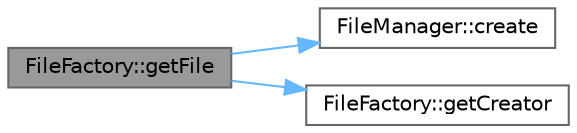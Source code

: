 digraph "FileFactory::getFile"
{
 // INTERACTIVE_SVG=YES
 // LATEX_PDF_SIZE
  bgcolor="transparent";
  edge [fontname=Helvetica,fontsize=10,labelfontname=Helvetica,labelfontsize=10];
  node [fontname=Helvetica,fontsize=10,shape=box,height=0.2,width=0.4];
  rankdir="LR";
  Node1 [id="Node000001",label="FileFactory::getFile",height=0.2,width=0.4,color="gray40", fillcolor="grey60", style="filled", fontcolor="black",tooltip="Returns a new File object created by an appropriate FileManager for the given filename."];
  Node1 -> Node2 [id="edge1_Node000001_Node000002",color="steelblue1",style="solid",tooltip=" "];
  Node2 [id="Node000002",label="FileManager::create",height=0.2,width=0.4,color="grey40", fillcolor="white", style="filled",URL="$class_file_manager.html#a9ae598150695175f4060ca233f76bf2e",tooltip="Creates a file from the input stream and given filename."];
  Node1 -> Node3 [id="edge2_Node000001_Node000003",color="steelblue1",style="solid",tooltip=" "];
  Node3 [id="Node000003",label="FileFactory::getCreator",height=0.2,width=0.4,color="grey40", fillcolor="white", style="filled",URL="$class_file_factory.html#ac9ee702e439322d2874a9e2b97831dea",tooltip="Finds the appropriate FileManager based on the input file stream."];
}
